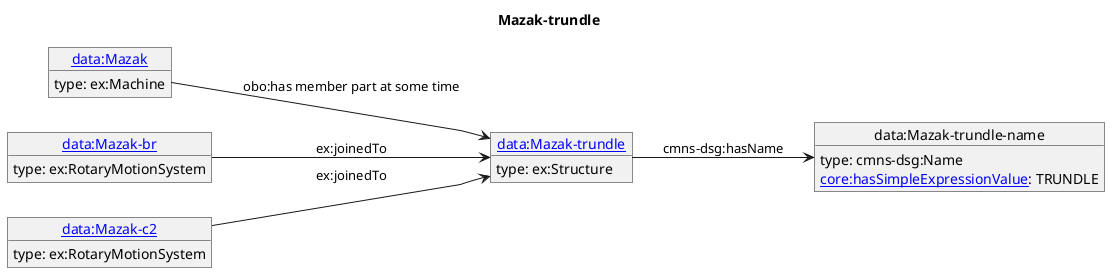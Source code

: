 @startuml
skinparam linetype polyline
left to right direction
title Mazak-trundle
object "[[./Mazak-trundle.html data:Mazak-trundle]]" as o1 {
 type: ex:Structure 
}
object "data:Mazak-trundle-name" as o2 {
 type: cmns-dsg:Name 
}
object "[[./Mazak.html data:Mazak]]" as o3 {
 type: ex:Machine 
}
object "[[./Mazak-br.html data:Mazak-br]]" as o4 {
 type: ex:RotaryMotionSystem 
}
object "[[./Mazak-c2.html data:Mazak-c2]]" as o5 {
 type: ex:RotaryMotionSystem 
}
o1 --> o2 : cmns-dsg:hasName
o2 : [[https://spec.industrialontologies.org/ontology/core/Core/hasSimpleExpressionValue core:hasSimpleExpressionValue]]: TRUNDLE
o3 --> o1 : obo:has member part at some time
o4 --> o1 : ex:joinedTo
o5 --> o1 : ex:joinedTo
@enduml
